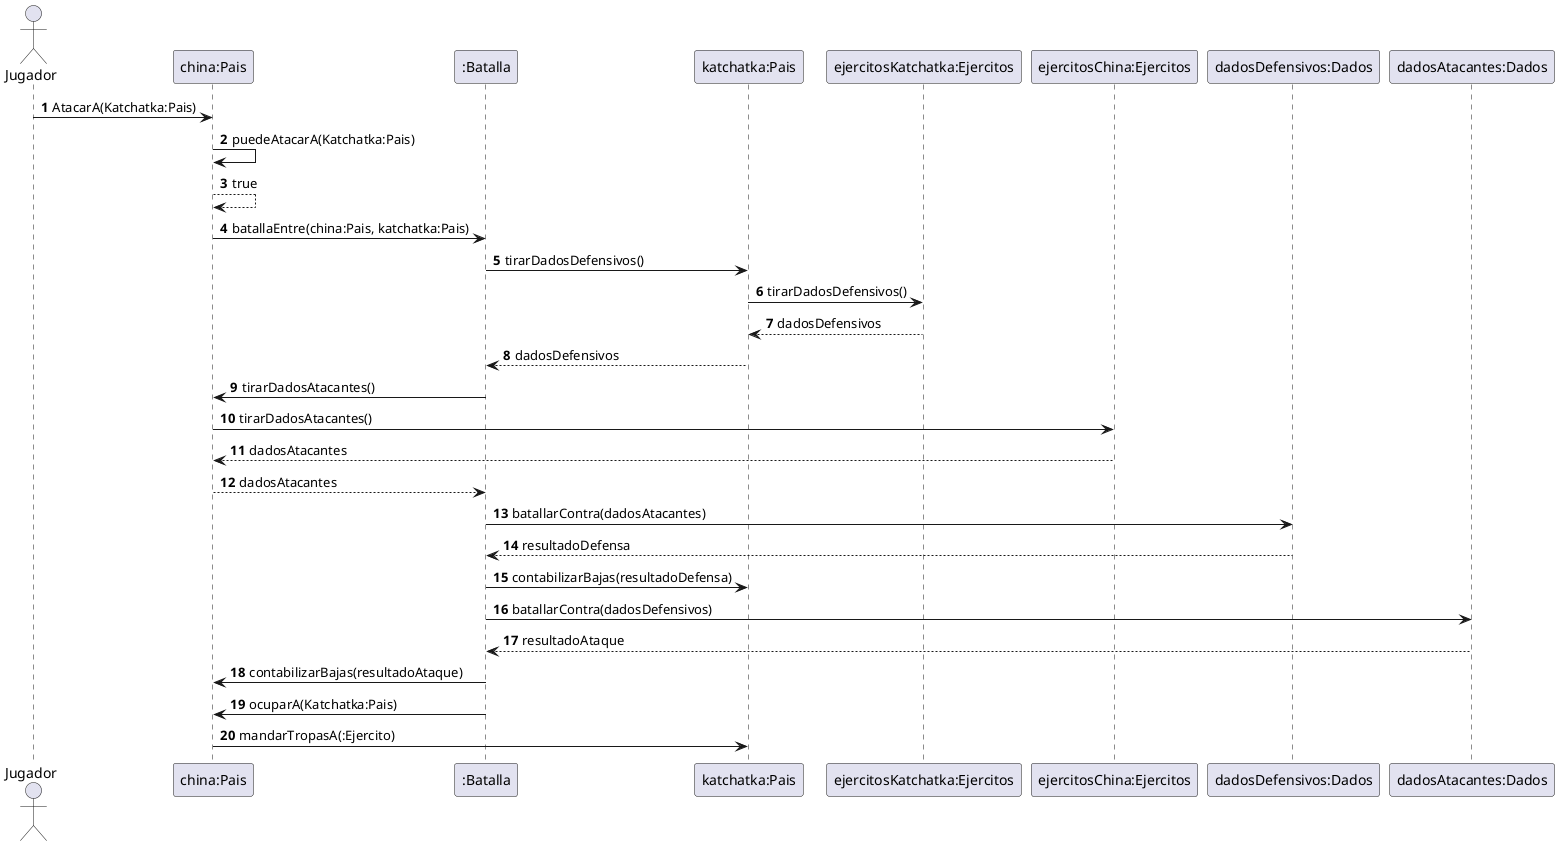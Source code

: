 @startuml
'https://plantuml.com/sequence-diagram

autonumber
'Gana Jugador 1'
Actor Jugador

Jugador -> "china:Pais": AtacarA(Katchatka:Pais)

"china:Pais"-> "china:Pais": puedeAtacarA(Katchatka:Pais)
return true

"china:Pais" -> ":Batalla":batallaEntre(china:Pais, katchatka:Pais)

":Batalla" -> "katchatka:Pais": tirarDadosDefensivos()
    "katchatka:Pais" -> "ejercitosKatchatka:Ejercitos": tirarDadosDefensivos()
    return dadosDefensivos
"katchatka:Pais" --> ":Batalla": dadosDefensivos

":Batalla" -> "china:Pais": tirarDadosAtacantes()
    "china:Pais" -> "ejercitosChina:Ejercitos": tirarDadosAtacantes()
    return dadosAtacantes
"china:Pais" --> ":Batalla": dadosAtacantes

":Batalla" -> "dadosDefensivos:Dados": batallarContra(dadosAtacantes)
return resultadoDefensa

":Batalla" -> "katchatka:Pais": contabilizarBajas(resultadoDefensa)

":Batalla" -> "dadosAtacantes:Dados": batallarContra(dadosDefensivos)
return resultadoAtaque

":Batalla" -> "china:Pais": contabilizarBajas(resultadoAtaque)

":Batalla" -> "china:Pais": ocuparA(Katchatka:Pais)

"china:Pais" -> "katchatka:Pais": mandarTropasA(:Ejercito)


@enduml